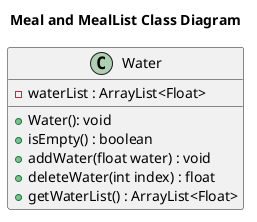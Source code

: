 @startuml
title Meal and MealList Class Diagram

class Water {
    - waterList : ArrayList<Float>
    + Water(): void
    + isEmpty() : boolean
    + addWater(float water) : void
    + deleteWater(int index) : float
    + getWaterList() : ArrayList<Float>
}

@enduml